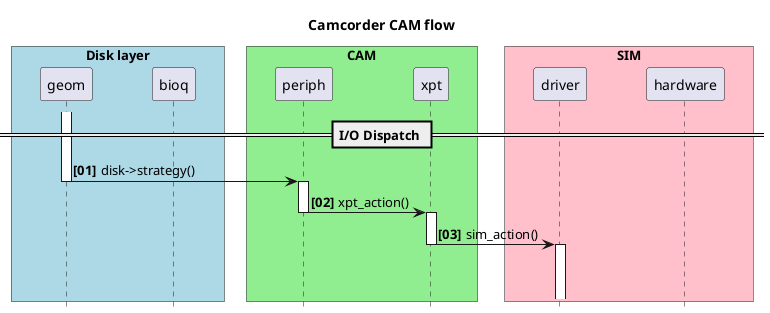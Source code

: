@@startuml
autonumber "<b>[00]"
hide footbox
skinparam ParticipantPadding 25
skinparam BoxPadding 10

Title Camcorder CAM flow

box "Disk layer" #LightBlue
participant geom
participant bioq
end box

box "CAM" #LightGreen
participant periph
participant xpt
end box

box "SIM" #Pink
participant driver
participant hardware
end box

== I/O Dispatch ==
activate geom
geom->periph: disk->strategy()
deactivate geom
activate periph
periph->xpt : xpt_action()
deactivate periph
activate xpt
xpt->driver : sim_action()
deactivate xpt
activate driver
deactivate driver

||45||

@@enduml
